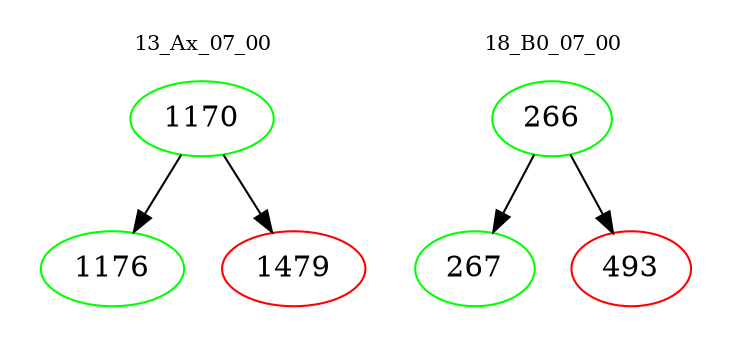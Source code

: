 digraph{
subgraph cluster_0 {
color = white
label = "13_Ax_07_00";
fontsize=10;
T0_1170 [label="1170", color="green"]
T0_1170 -> T0_1176 [color="black"]
T0_1176 [label="1176", color="green"]
T0_1170 -> T0_1479 [color="black"]
T0_1479 [label="1479", color="red"]
}
subgraph cluster_1 {
color = white
label = "18_B0_07_00";
fontsize=10;
T1_266 [label="266", color="green"]
T1_266 -> T1_267 [color="black"]
T1_267 [label="267", color="green"]
T1_266 -> T1_493 [color="black"]
T1_493 [label="493", color="red"]
}
}
